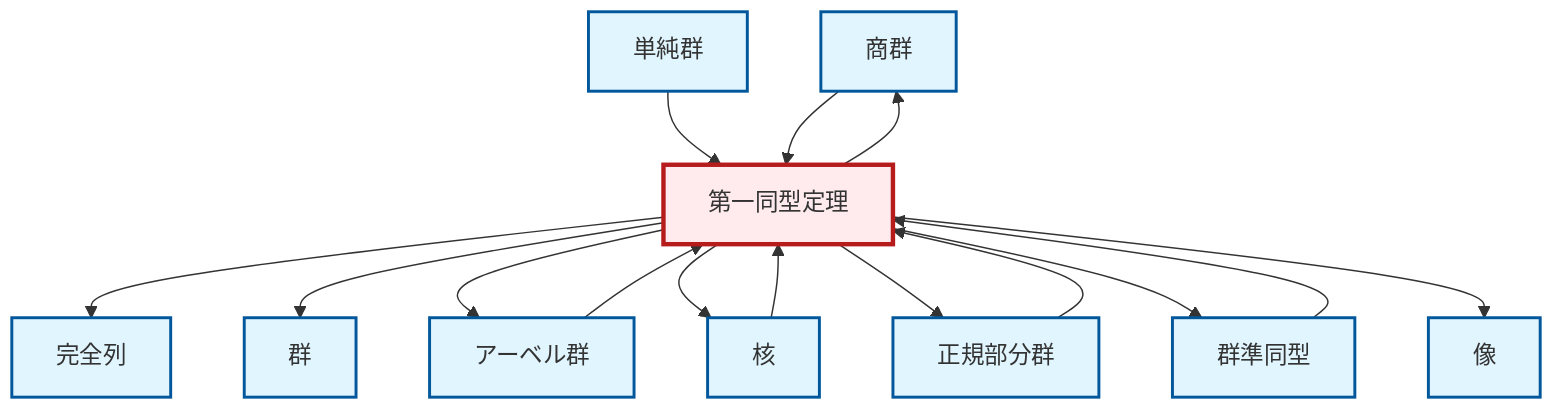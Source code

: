 graph TD
    classDef definition fill:#e1f5fe,stroke:#01579b,stroke-width:2px
    classDef theorem fill:#f3e5f5,stroke:#4a148c,stroke-width:2px
    classDef axiom fill:#fff3e0,stroke:#e65100,stroke-width:2px
    classDef example fill:#e8f5e9,stroke:#1b5e20,stroke-width:2px
    classDef current fill:#ffebee,stroke:#b71c1c,stroke-width:3px
    def-quotient-group["商群"]:::definition
    def-group["群"]:::definition
    def-abelian-group["アーベル群"]:::definition
    def-normal-subgroup["正規部分群"]:::definition
    thm-first-isomorphism["第一同型定理"]:::theorem
    def-exact-sequence["完全列"]:::definition
    def-kernel["核"]:::definition
    def-image["像"]:::definition
    def-simple-group["単純群"]:::definition
    def-homomorphism["群準同型"]:::definition
    thm-first-isomorphism --> def-exact-sequence
    thm-first-isomorphism --> def-quotient-group
    thm-first-isomorphism --> def-group
    def-homomorphism --> thm-first-isomorphism
    thm-first-isomorphism --> def-abelian-group
    thm-first-isomorphism --> def-kernel
    def-simple-group --> thm-first-isomorphism
    def-normal-subgroup --> thm-first-isomorphism
    def-kernel --> thm-first-isomorphism
    thm-first-isomorphism --> def-normal-subgroup
    thm-first-isomorphism --> def-homomorphism
    def-abelian-group --> thm-first-isomorphism
    thm-first-isomorphism --> def-image
    def-quotient-group --> thm-first-isomorphism
    class thm-first-isomorphism current